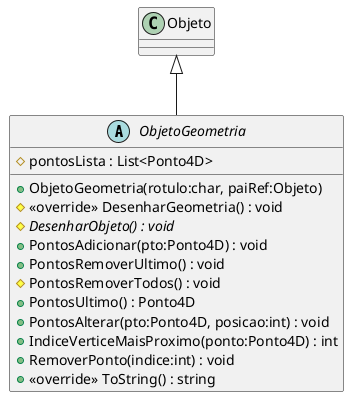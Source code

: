 @startuml
abstract class ObjetoGeometria {
    # pontosLista : List<Ponto4D>
    + ObjetoGeometria(rotulo:char, paiRef:Objeto)
    # <<override>> DesenharGeometria() : void
    # {abstract} DesenharObjeto() : void
    + PontosAdicionar(pto:Ponto4D) : void
    + PontosRemoverUltimo() : void
    # PontosRemoverTodos() : void
    + PontosUltimo() : Ponto4D
    + PontosAlterar(pto:Ponto4D, posicao:int) : void
    + IndiceVerticeMaisProximo(ponto:Ponto4D) : int
    + RemoverPonto(indice:int) : void
    + <<override>> ToString() : string
}
Objeto <|-- ObjetoGeometria
@enduml
